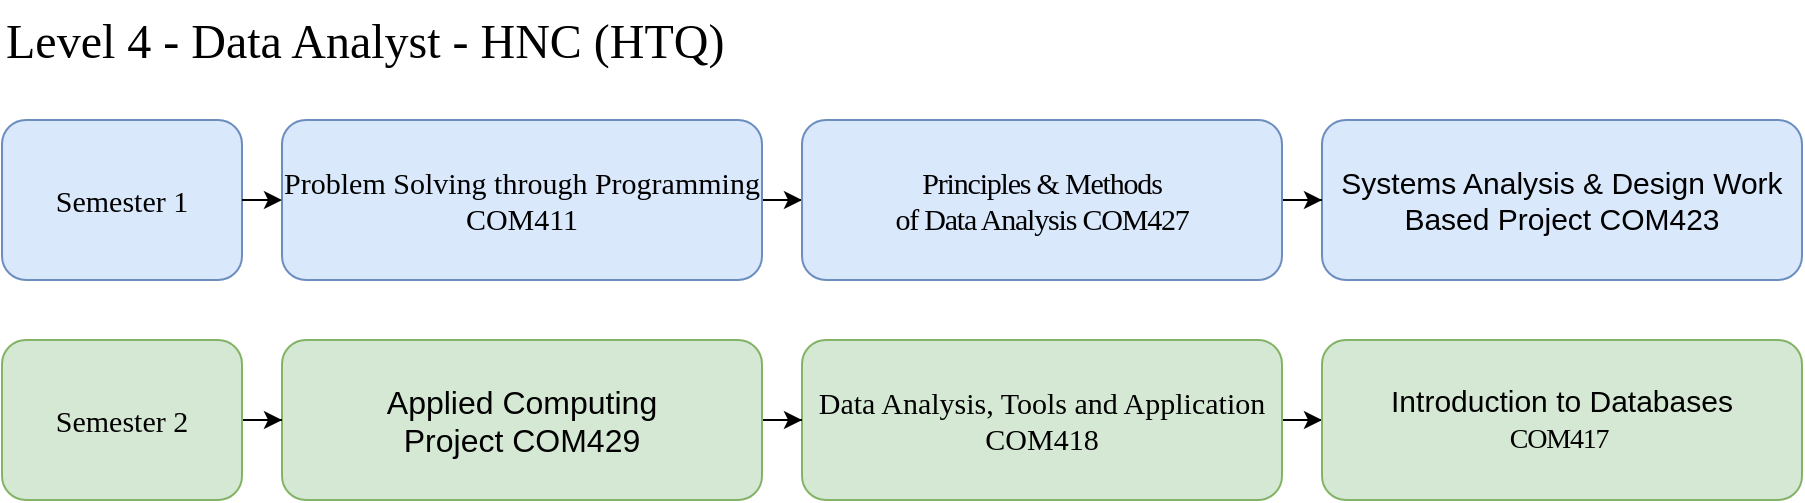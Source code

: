 <mxfile version="24.4.0" type="device" pages="3">
  <diagram id="r1cW9Qy5rZCnc5JwJftQ" name="HTQ-Data">
    <mxGraphModel dx="1227" dy="814" grid="1" gridSize="10" guides="1" tooltips="1" connect="1" arrows="1" fold="1" page="1" pageScale="1" pageWidth="827" pageHeight="1169" math="0" shadow="0">
      <root>
        <mxCell id="0" />
        <mxCell id="1" parent="0" />
        <mxCell id="Q0PuK2IEjYNuETIe_y6O-1" value="" style="edgeStyle=orthogonalEdgeStyle;rounded=0;orthogonalLoop=1;jettySize=auto;html=1;" parent="1" source="AhBAlUWz0eXs_37fpTmo-1" target="AhBAlUWz0eXs_37fpTmo-6" edge="1">
          <mxGeometry relative="1" as="geometry" />
        </mxCell>
        <mxCell id="AhBAlUWz0eXs_37fpTmo-1" value="&lt;font face=&quot;Verdana&quot;&gt;Problem Solving through Programming COM411&lt;/font&gt;" style="rounded=1;whiteSpace=wrap;html=1;fontSize=15;labelBackgroundColor=none;fillColor=#dae8fc;strokeColor=#6c8ebf;" parent="1" vertex="1">
          <mxGeometry x="180" y="100" width="240" height="80" as="geometry" />
        </mxCell>
        <mxCell id="AhBAlUWz0eXs_37fpTmo-2" value="&lt;div style=&quot;&quot;&gt;Systems Analysis &amp;amp; Design Work Based Project COM423&lt;br&gt;&lt;/div&gt;" style="rounded=1;whiteSpace=wrap;html=1;fontSize=15;align=center;fillColor=#dae8fc;strokeColor=#6c8ebf;" parent="1" vertex="1">
          <mxGeometry x="700" y="100" width="240" height="80" as="geometry" />
        </mxCell>
        <mxCell id="-mE9M0d5LDqC0eWjaK8f-2" value="" style="edgeStyle=orthogonalEdgeStyle;rounded=0;orthogonalLoop=1;jettySize=auto;html=1;" parent="1" source="AhBAlUWz0eXs_37fpTmo-3" target="AhBAlUWz0eXs_37fpTmo-5" edge="1">
          <mxGeometry relative="1" as="geometry" />
        </mxCell>
        <mxCell id="AhBAlUWz0eXs_37fpTmo-3" value="&lt;font face=&quot;Verdana&quot;&gt;Data Analysis, Tools and Application COM418&lt;/font&gt;" style="rounded=1;whiteSpace=wrap;html=1;fontSize=15;fillColor=#d5e8d4;strokeColor=#82b366;" parent="1" vertex="1">
          <mxGeometry x="440" y="210" width="240" height="80" as="geometry" />
        </mxCell>
        <mxCell id="Q0PuK2IEjYNuETIe_y6O-4" value="" style="edgeStyle=orthogonalEdgeStyle;rounded=0;orthogonalLoop=1;jettySize=auto;html=1;" parent="1" source="AhBAlUWz0eXs_37fpTmo-4" target="AhBAlUWz0eXs_37fpTmo-3" edge="1">
          <mxGeometry relative="1" as="geometry" />
        </mxCell>
        <mxCell id="AhBAlUWz0eXs_37fpTmo-4" value="" style="rounded=1;whiteSpace=wrap;html=1;fontSize=15;fillColor=#d5e8d4;strokeColor=#82b366;" parent="1" vertex="1">
          <mxGeometry x="180" y="210" width="240" height="80" as="geometry" />
        </mxCell>
        <mxCell id="AhBAlUWz0eXs_37fpTmo-5" value="&lt;div style=&quot;line-height: 1.2;&quot;&gt;Introduction to Databases&lt;br style=&quot;border-color: var(--border-color);&quot;&gt;&lt;span style=&quot;border-color: var(--border-color); font-family: Verdana; font-size: 14px; letter-spacing: -0.6px;&quot;&gt;COM417&amp;nbsp;&lt;/span&gt;&lt;br&gt;&lt;/div&gt;" style="rounded=1;whiteSpace=wrap;html=1;fontSize=15;align=center;fillColor=#d5e8d4;strokeColor=#82b366;" parent="1" vertex="1">
          <mxGeometry x="700" y="210" width="240" height="80" as="geometry" />
        </mxCell>
        <mxCell id="-mE9M0d5LDqC0eWjaK8f-1" value="" style="edgeStyle=orthogonalEdgeStyle;rounded=0;orthogonalLoop=1;jettySize=auto;html=1;" parent="1" source="AhBAlUWz0eXs_37fpTmo-6" target="AhBAlUWz0eXs_37fpTmo-2" edge="1">
          <mxGeometry relative="1" as="geometry" />
        </mxCell>
        <mxCell id="AhBAlUWz0eXs_37fpTmo-6" value="&lt;div style=&quot;&quot;&gt;&lt;span style=&quot;background-color: initial; letter-spacing: -0.6px;&quot;&gt;&lt;font style=&quot;font-size: 15px;&quot; face=&quot;Verdana&quot;&gt;Principles &amp;amp; Methods&lt;br&gt;of Data Analysis COM427&lt;/font&gt;&lt;/span&gt;&lt;/div&gt;" style="rounded=1;whiteSpace=wrap;html=1;fontSize=15;align=center;fillColor=#dae8fc;strokeColor=#6c8ebf;" parent="1" vertex="1">
          <mxGeometry x="440" y="100" width="240" height="80" as="geometry" />
        </mxCell>
        <mxCell id="QOqrDjpGhj_Eyvq6YrJ5-1" value="Level 4 - Data Analyst - HNC (HTQ)" style="text;whiteSpace=wrap;html=1;fontSize=24;fontFamily=Verdana;fontColor=#000000;" parent="1" vertex="1">
          <mxGeometry x="40" y="40" width="830" height="30" as="geometry" />
        </mxCell>
        <mxCell id="35p1qUXs-UMOGd6sHHHs-1" value="&lt;font face=&quot;Verdana&quot;&gt;Semester 1&lt;/font&gt;" style="rounded=1;whiteSpace=wrap;html=1;fontSize=15;labelBackgroundColor=none;fillColor=#dae8fc;strokeColor=#6c8ebf;" parent="1" vertex="1">
          <mxGeometry x="40" y="100" width="120" height="80" as="geometry" />
        </mxCell>
        <mxCell id="Q0PuK2IEjYNuETIe_y6O-3" value="" style="edgeStyle=orthogonalEdgeStyle;rounded=0;orthogonalLoop=1;jettySize=auto;html=1;" parent="1" source="35p1qUXs-UMOGd6sHHHs-2" target="AhBAlUWz0eXs_37fpTmo-4" edge="1">
          <mxGeometry relative="1" as="geometry" />
        </mxCell>
        <mxCell id="35p1qUXs-UMOGd6sHHHs-2" value="&lt;font face=&quot;Verdana&quot;&gt;Semester 2&lt;/font&gt;" style="rounded=1;whiteSpace=wrap;html=1;fontSize=15;labelBackgroundColor=none;fillColor=#d5e8d4;strokeColor=#82b366;" parent="1" vertex="1">
          <mxGeometry x="40" y="210" width="120" height="80" as="geometry" />
        </mxCell>
        <mxCell id="-IWVUMWyR6ScOYrPmAnT-1" value="" style="endArrow=classic;html=1;rounded=0;" parent="1" target="AhBAlUWz0eXs_37fpTmo-1" edge="1">
          <mxGeometry width="50" height="50" relative="1" as="geometry">
            <mxPoint x="160" y="140" as="sourcePoint" />
            <mxPoint x="210" y="90" as="targetPoint" />
          </mxGeometry>
        </mxCell>
        <mxCell id="Stw6UbdMb-DVK7XJep4s-1" value="&lt;font style=&quot;font-size: 16px;&quot;&gt;Applied Computing Project COM429&lt;/font&gt;" style="text;whiteSpace=wrap;html=1;align=center;" parent="1" vertex="1">
          <mxGeometry x="205" y="225" width="190" height="50" as="geometry" />
        </mxCell>
      </root>
    </mxGraphModel>
  </diagram>
  <diagram id="Nu17MRFszHenwDxZa_SN" name="HTQ-Cyber">
    <mxGraphModel dx="1418" dy="817" grid="1" gridSize="10" guides="1" tooltips="1" connect="1" arrows="1" fold="1" page="1" pageScale="1" pageWidth="827" pageHeight="1169" math="0" shadow="0">
      <root>
        <mxCell id="0" />
        <mxCell id="1" parent="0" />
        <mxCell id="_wxdTZemFXR3vv38vdPd-1" value="" style="edgeStyle=orthogonalEdgeStyle;rounded=0;orthogonalLoop=1;jettySize=auto;html=1;fontFamily=Verdana;fontSize=24;fontColor=#000000;" parent="1" source="_wxdTZemFXR3vv38vdPd-2" target="_wxdTZemFXR3vv38vdPd-10" edge="1">
          <mxGeometry relative="1" as="geometry" />
        </mxCell>
        <mxCell id="_wxdTZemFXR3vv38vdPd-2" value="&lt;font face=&quot;Verdana&quot;&gt;Problem Solving through Programming COM411&lt;/font&gt;" style="rounded=1;whiteSpace=wrap;html=1;fontSize=15;labelBackgroundColor=none;fillColor=#dae8fc;strokeColor=#6c8ebf;" parent="1" vertex="1">
          <mxGeometry x="180" y="100" width="240" height="80" as="geometry" />
        </mxCell>
        <mxCell id="_wxdTZemFXR3vv38vdPd-3" value="" style="edgeStyle=orthogonalEdgeStyle;rounded=0;orthogonalLoop=1;jettySize=auto;html=1;fontFamily=Verdana;fontSize=24;fontColor=#000000;" parent="1" source="_wxdTZemFXR3vv38vdPd-4" target="_wxdTZemFXR3vv38vdPd-7" edge="1">
          <mxGeometry relative="1" as="geometry" />
        </mxCell>
        <mxCell id="_wxdTZemFXR3vv38vdPd-4" value="&lt;div style=&quot;&quot;&gt;Cyber Security &lt;br&gt;Standards CTE403&lt;br&gt;&lt;/div&gt;" style="rounded=1;whiteSpace=wrap;html=1;fontSize=15;align=center;fillColor=#d5e8d4;strokeColor=#82b366;" parent="1" vertex="1">
          <mxGeometry x="180" y="210" width="240" height="80" as="geometry" />
        </mxCell>
        <mxCell id="_wxdTZemFXR3vv38vdPd-5" value="&lt;font face=&quot;Verdana&quot;&gt;Cyber Security Essentials COM415&lt;/font&gt;" style="rounded=1;whiteSpace=wrap;html=1;fontSize=15;fillColor=#d5e8d4;strokeColor=#82b366;" parent="1" vertex="1">
          <mxGeometry x="700" y="210" width="240" height="80" as="geometry" />
        </mxCell>
        <mxCell id="_wxdTZemFXR3vv38vdPd-6" value="" style="edgeStyle=orthogonalEdgeStyle;rounded=0;orthogonalLoop=1;jettySize=auto;html=1;fontFamily=Verdana;fontSize=24;fontColor=#000000;" parent="1" source="_wxdTZemFXR3vv38vdPd-7" target="_wxdTZemFXR3vv38vdPd-5" edge="1">
          <mxGeometry relative="1" as="geometry" />
        </mxCell>
        <mxCell id="_wxdTZemFXR3vv38vdPd-7" value="&lt;div style=&quot;line-height: 1.2;&quot;&gt;&lt;div style=&quot;&quot;&gt;&lt;span style=&quot;letter-spacing: 0.45px; background-color: initial;&quot;&gt;&lt;font style=&quot;font-size: 15px;&quot; face=&quot;Verdana&quot;&gt;Routing &amp;amp; Switching&lt;/font&gt;&lt;/span&gt;&lt;/div&gt;&lt;font style=&quot;font-size: 15px;&quot; face=&quot;Verdana&quot;&gt;&lt;div style=&quot;&quot;&gt;&lt;span style=&quot;letter-spacing: 0.45px; background-color: initial;&quot;&gt;COM414&lt;/span&gt;&lt;/div&gt;&lt;/font&gt;&lt;/div&gt;" style="rounded=1;whiteSpace=wrap;html=1;fontSize=15;fillColor=#d5e8d4;strokeColor=#82b366;align=center;" parent="1" vertex="1">
          <mxGeometry x="440" y="210" width="240" height="80" as="geometry" />
        </mxCell>
        <mxCell id="_wxdTZemFXR3vv38vdPd-8" value="&lt;font style=&quot;line-height: 1.2;&quot; face=&quot;Verdana&quot;&gt;&lt;span style=&quot;font-size: 14px; letter-spacing: -0.6px;&quot;&gt;Introduction to Networks &lt;br&gt;&amp;amp; Security&amp;nbsp;&lt;/span&gt;&lt;span style=&quot;font-size: 14px; letter-spacing: -0.6px;&quot;&gt;COM412&lt;br&gt;&lt;/span&gt;&lt;/font&gt;" style="rounded=1;whiteSpace=wrap;html=1;fontSize=15;align=center;fillColor=#dae8fc;strokeColor=#6c8ebf;" parent="1" vertex="1">
          <mxGeometry x="700" y="100" width="240" height="80" as="geometry" />
        </mxCell>
        <mxCell id="_wxdTZemFXR3vv38vdPd-9" value="" style="edgeStyle=orthogonalEdgeStyle;rounded=0;orthogonalLoop=1;jettySize=auto;html=1;fontFamily=Verdana;fontSize=24;fontColor=#000000;" parent="1" source="_wxdTZemFXR3vv38vdPd-10" target="_wxdTZemFXR3vv38vdPd-8" edge="1">
          <mxGeometry relative="1" as="geometry" />
        </mxCell>
        <mxCell id="_wxdTZemFXR3vv38vdPd-10" value="&lt;div style=&quot;&quot;&gt;&lt;font face=&quot;Verdana&quot;&gt;&lt;span style=&quot;letter-spacing: -0.6px;&quot;&gt;Network Applications&amp;nbsp;&lt;/span&gt;&lt;br&gt;&lt;/font&gt;&lt;/div&gt;&lt;span style=&quot;letter-spacing: -0.6px;&quot;&gt;&lt;font face=&quot;Verdana&quot;&gt;COM413&amp;nbsp;&lt;/font&gt;&lt;/span&gt;" style="rounded=1;whiteSpace=wrap;html=1;fontSize=15;align=center;fillColor=#dae8fc;strokeColor=#6c8ebf;" parent="1" vertex="1">
          <mxGeometry x="440" y="100" width="240" height="80" as="geometry" />
        </mxCell>
        <mxCell id="_wxdTZemFXR3vv38vdPd-11" value="Level 4 - Cyber Security Technologist (Cyber Security Engineer) - HNC" style="text;whiteSpace=wrap;html=1;fontSize=24;fontFamily=Verdana;fontColor=#000000;" parent="1" vertex="1">
          <mxGeometry x="40" y="40" width="890" height="30" as="geometry" />
        </mxCell>
        <mxCell id="_wxdTZemFXR3vv38vdPd-12" value="" style="edgeStyle=orthogonalEdgeStyle;rounded=0;orthogonalLoop=1;jettySize=auto;html=1;fontFamily=Verdana;fontSize=24;fontColor=#000000;" parent="1" source="_wxdTZemFXR3vv38vdPd-13" target="_wxdTZemFXR3vv38vdPd-2" edge="1">
          <mxGeometry relative="1" as="geometry" />
        </mxCell>
        <mxCell id="_wxdTZemFXR3vv38vdPd-13" value="&lt;font face=&quot;Verdana&quot;&gt;Semester 1&lt;/font&gt;" style="rounded=1;whiteSpace=wrap;html=1;fontSize=15;labelBackgroundColor=none;fillColor=#dae8fc;strokeColor=#6c8ebf;" parent="1" vertex="1">
          <mxGeometry x="40" y="100" width="120" height="80" as="geometry" />
        </mxCell>
        <mxCell id="_wxdTZemFXR3vv38vdPd-14" value="" style="edgeStyle=orthogonalEdgeStyle;rounded=0;orthogonalLoop=1;jettySize=auto;html=1;fontFamily=Verdana;fontSize=24;fontColor=#000000;" parent="1" source="_wxdTZemFXR3vv38vdPd-15" target="_wxdTZemFXR3vv38vdPd-4" edge="1">
          <mxGeometry relative="1" as="geometry" />
        </mxCell>
        <mxCell id="_wxdTZemFXR3vv38vdPd-15" value="&lt;font face=&quot;Verdana&quot;&gt;Semester 2&lt;/font&gt;" style="rounded=1;whiteSpace=wrap;html=1;fontSize=15;labelBackgroundColor=none;fillColor=#d5e8d4;strokeColor=#82b366;" parent="1" vertex="1">
          <mxGeometry x="40" y="210" width="120" height="80" as="geometry" />
        </mxCell>
      </root>
    </mxGraphModel>
  </diagram>
  <diagram name="HTQ-Networker" id="qI3KQl_N0VPNCJJPVRfV">
    <mxGraphModel dx="2245" dy="817" grid="1" gridSize="10" guides="1" tooltips="1" connect="1" arrows="1" fold="1" page="1" pageScale="1" pageWidth="827" pageHeight="1169" math="0" shadow="0">
      <root>
        <mxCell id="2MlQVC2h8RQYX3S5XoAh-0" />
        <mxCell id="2MlQVC2h8RQYX3S5XoAh-1" parent="2MlQVC2h8RQYX3S5XoAh-0" />
        <mxCell id="6ve8ImFsgFSizYkGH7qV-4" value="" style="edgeStyle=orthogonalEdgeStyle;rounded=0;orthogonalLoop=1;jettySize=auto;html=1;fontFamily=Verdana;fontSize=24;fontColor=#000000;" parent="2MlQVC2h8RQYX3S5XoAh-1" source="2MlQVC2h8RQYX3S5XoAh-2" target="2MlQVC2h8RQYX3S5XoAh-7" edge="1">
          <mxGeometry relative="1" as="geometry" />
        </mxCell>
        <mxCell id="2MlQVC2h8RQYX3S5XoAh-2" value="&lt;font face=&quot;Verdana&quot;&gt;Problem Solving through Programming COM411&lt;/font&gt;" style="rounded=1;whiteSpace=wrap;html=1;fontSize=15;labelBackgroundColor=none;fillColor=#dae8fc;strokeColor=#6c8ebf;" parent="2MlQVC2h8RQYX3S5XoAh-1" vertex="1">
          <mxGeometry x="120" y="80" width="240" height="80" as="geometry" />
        </mxCell>
        <mxCell id="6ve8ImFsgFSizYkGH7qV-7" value="" style="edgeStyle=orthogonalEdgeStyle;rounded=0;orthogonalLoop=1;jettySize=auto;html=1;fontFamily=Verdana;fontSize=24;fontColor=#000000;" parent="2MlQVC2h8RQYX3S5XoAh-1" source="2MlQVC2h8RQYX3S5XoAh-3" target="2MlQVC2h8RQYX3S5XoAh-5" edge="1">
          <mxGeometry relative="1" as="geometry" />
        </mxCell>
        <mxCell id="2MlQVC2h8RQYX3S5XoAh-3" value="&lt;div style=&quot;&quot;&gt;&lt;font style=&quot;font-size: 15px;&quot;&gt;Applied Computing Project COM429&lt;/font&gt;&lt;br&gt;&lt;/div&gt;" style="rounded=1;whiteSpace=wrap;html=1;fontSize=15;align=center;fillColor=#d5e8d4;strokeColor=#82b366;" parent="2MlQVC2h8RQYX3S5XoAh-1" vertex="1">
          <mxGeometry x="120" y="190" width="240" height="80" as="geometry" />
        </mxCell>
        <mxCell id="2MlQVC2h8RQYX3S5XoAh-4" value="&lt;font face=&quot;Verdana&quot;&gt;Cyber Security Essentials COM415&lt;/font&gt;" style="rounded=1;whiteSpace=wrap;html=1;fontSize=15;fillColor=#d5e8d4;strokeColor=#82b366;" parent="2MlQVC2h8RQYX3S5XoAh-1" vertex="1">
          <mxGeometry x="640" y="190" width="240" height="80" as="geometry" />
        </mxCell>
        <mxCell id="6ve8ImFsgFSizYkGH7qV-8" value="" style="edgeStyle=orthogonalEdgeStyle;rounded=0;orthogonalLoop=1;jettySize=auto;html=1;fontFamily=Verdana;fontSize=24;fontColor=#000000;" parent="2MlQVC2h8RQYX3S5XoAh-1" source="2MlQVC2h8RQYX3S5XoAh-5" target="2MlQVC2h8RQYX3S5XoAh-4" edge="1">
          <mxGeometry relative="1" as="geometry" />
        </mxCell>
        <mxCell id="2MlQVC2h8RQYX3S5XoAh-5" value="&lt;div style=&quot;line-height: 1.2;&quot;&gt;&lt;div style=&quot;&quot;&gt;&lt;span style=&quot;letter-spacing: 0.45px; background-color: initial;&quot;&gt;&lt;font style=&quot;font-size: 15px;&quot; face=&quot;Verdana&quot;&gt;Routing &amp;amp; Switching&lt;/font&gt;&lt;/span&gt;&lt;/div&gt;&lt;font style=&quot;font-size: 15px;&quot; face=&quot;Verdana&quot;&gt;&lt;div style=&quot;&quot;&gt;&lt;span style=&quot;letter-spacing: 0.45px; background-color: initial;&quot;&gt;COM414&lt;/span&gt;&lt;/div&gt;&lt;/font&gt;&lt;/div&gt;" style="rounded=1;whiteSpace=wrap;html=1;fontSize=15;fillColor=#d5e8d4;strokeColor=#82b366;align=center;" parent="2MlQVC2h8RQYX3S5XoAh-1" vertex="1">
          <mxGeometry x="380" y="190" width="240" height="80" as="geometry" />
        </mxCell>
        <mxCell id="2MlQVC2h8RQYX3S5XoAh-6" value="&lt;font style=&quot;line-height: 1.2;&quot; face=&quot;Verdana&quot;&gt;&lt;span style=&quot;font-size: 14px; letter-spacing: -0.6px;&quot;&gt;Introduction to Networks &lt;br&gt;&amp;amp; Security&amp;nbsp;&lt;/span&gt;&lt;span style=&quot;font-size: 14px; letter-spacing: -0.6px;&quot;&gt;COM412&lt;br&gt;&lt;/span&gt;&lt;/font&gt;" style="rounded=1;whiteSpace=wrap;html=1;fontSize=15;align=center;fillColor=#dae8fc;strokeColor=#6c8ebf;" parent="2MlQVC2h8RQYX3S5XoAh-1" vertex="1">
          <mxGeometry x="640" y="80" width="240" height="80" as="geometry" />
        </mxCell>
        <mxCell id="6ve8ImFsgFSizYkGH7qV-5" value="" style="edgeStyle=orthogonalEdgeStyle;rounded=0;orthogonalLoop=1;jettySize=auto;html=1;fontFamily=Verdana;fontSize=24;fontColor=#000000;" parent="2MlQVC2h8RQYX3S5XoAh-1" source="2MlQVC2h8RQYX3S5XoAh-7" target="2MlQVC2h8RQYX3S5XoAh-6" edge="1">
          <mxGeometry relative="1" as="geometry" />
        </mxCell>
        <mxCell id="2MlQVC2h8RQYX3S5XoAh-7" value="&lt;div style=&quot;&quot;&gt;&lt;font face=&quot;Verdana&quot;&gt;&lt;span style=&quot;letter-spacing: -0.6px;&quot;&gt;Network Applications&amp;nbsp;&lt;/span&gt;&lt;br&gt;&lt;/font&gt;&lt;/div&gt;&lt;span style=&quot;letter-spacing: -0.6px;&quot;&gt;&lt;font face=&quot;Verdana&quot;&gt;COM413&amp;nbsp;&lt;/font&gt;&lt;/span&gt;" style="rounded=1;whiteSpace=wrap;html=1;fontSize=15;align=center;fillColor=#dae8fc;strokeColor=#6c8ebf;" parent="2MlQVC2h8RQYX3S5XoAh-1" vertex="1">
          <mxGeometry x="380" y="80" width="240" height="80" as="geometry" />
        </mxCell>
        <mxCell id="6ve8ImFsgFSizYkGH7qV-0" value="Level 4 - Network Engineer - HNC" style="text;whiteSpace=wrap;html=1;fontSize=24;fontFamily=Verdana;fontColor=#000000;" parent="2MlQVC2h8RQYX3S5XoAh-1" vertex="1">
          <mxGeometry x="-20" y="20" width="530" height="30" as="geometry" />
        </mxCell>
        <mxCell id="6ve8ImFsgFSizYkGH7qV-3" value="" style="edgeStyle=orthogonalEdgeStyle;rounded=0;orthogonalLoop=1;jettySize=auto;html=1;fontFamily=Verdana;fontSize=24;fontColor=#000000;" parent="2MlQVC2h8RQYX3S5XoAh-1" source="6ve8ImFsgFSizYkGH7qV-1" target="2MlQVC2h8RQYX3S5XoAh-2" edge="1">
          <mxGeometry relative="1" as="geometry" />
        </mxCell>
        <mxCell id="6ve8ImFsgFSizYkGH7qV-1" value="&lt;font face=&quot;Verdana&quot;&gt;Semester 1&lt;/font&gt;" style="rounded=1;whiteSpace=wrap;html=1;fontSize=15;labelBackgroundColor=none;fillColor=#dae8fc;strokeColor=#6c8ebf;" parent="2MlQVC2h8RQYX3S5XoAh-1" vertex="1">
          <mxGeometry x="-20" y="80" width="120" height="80" as="geometry" />
        </mxCell>
        <mxCell id="6ve8ImFsgFSizYkGH7qV-6" value="" style="edgeStyle=orthogonalEdgeStyle;rounded=0;orthogonalLoop=1;jettySize=auto;html=1;fontFamily=Verdana;fontSize=24;fontColor=#000000;" parent="2MlQVC2h8RQYX3S5XoAh-1" source="6ve8ImFsgFSizYkGH7qV-2" target="2MlQVC2h8RQYX3S5XoAh-3" edge="1">
          <mxGeometry relative="1" as="geometry" />
        </mxCell>
        <mxCell id="6ve8ImFsgFSizYkGH7qV-2" value="&lt;font face=&quot;Verdana&quot;&gt;Semester 2&lt;/font&gt;" style="rounded=1;whiteSpace=wrap;html=1;fontSize=15;labelBackgroundColor=none;fillColor=#d5e8d4;strokeColor=#82b366;" parent="2MlQVC2h8RQYX3S5XoAh-1" vertex="1">
          <mxGeometry x="-20" y="190" width="120" height="80" as="geometry" />
        </mxCell>
      </root>
    </mxGraphModel>
  </diagram>
</mxfile>
